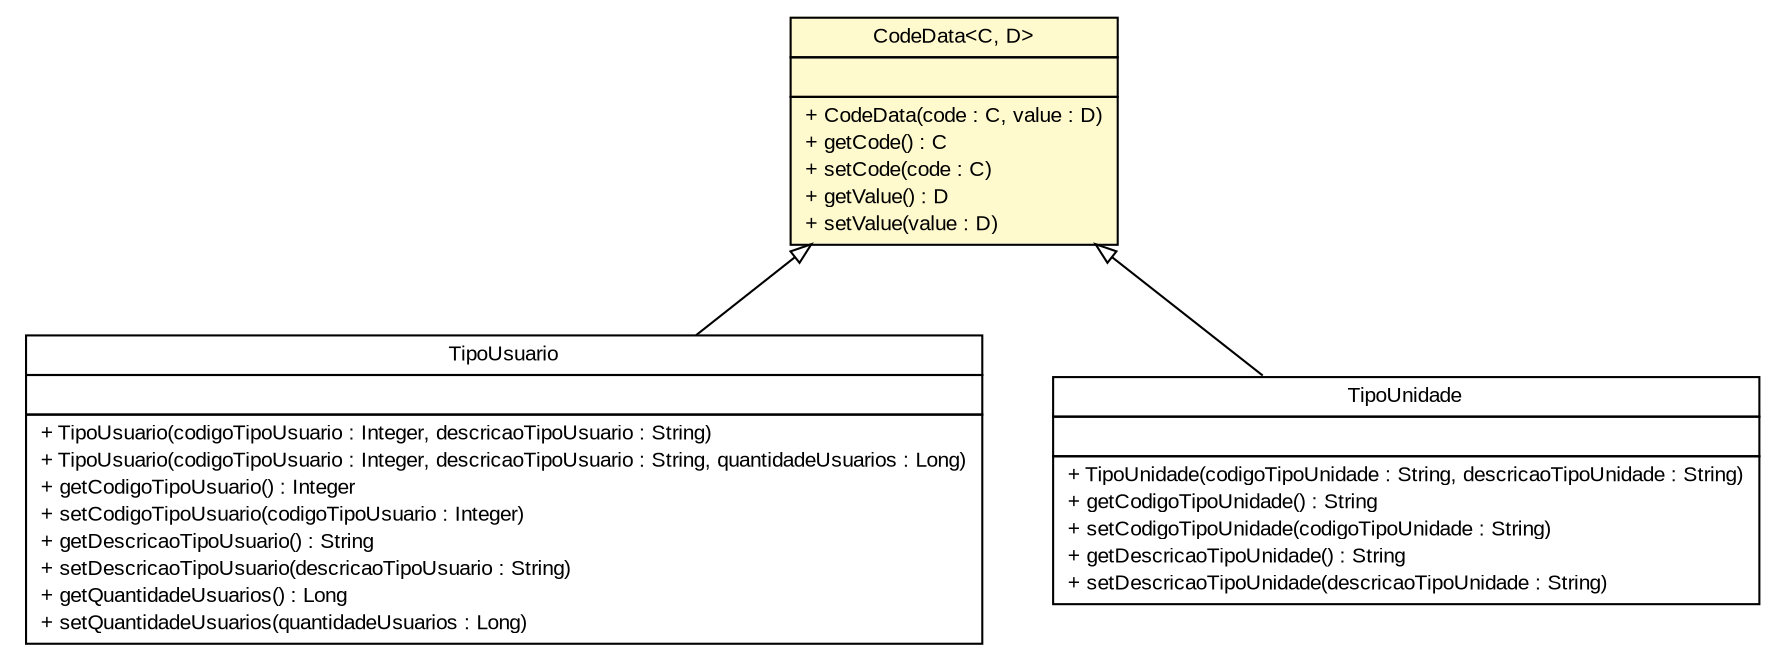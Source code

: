#!/usr/local/bin/dot
#
# Class diagram 
# Generated by UMLGraph version R5_6 (http://www.umlgraph.org/)
#

digraph G {
	edge [fontname="arial",fontsize=10,labelfontname="arial",labelfontsize=10];
	node [fontname="arial",fontsize=10,shape=plaintext];
	nodesep=0.25;
	ranksep=0.5;
	// br.gov.to.sefaz.persistence.domain.CodeData<C, D>
	c331556 [label=<<table title="br.gov.to.sefaz.persistence.domain.CodeData" border="0" cellborder="1" cellspacing="0" cellpadding="2" port="p" bgcolor="lemonChiffon" href="./CodeData.html">
		<tr><td><table border="0" cellspacing="0" cellpadding="1">
<tr><td align="center" balign="center"> CodeData&lt;C, D&gt; </td></tr>
		</table></td></tr>
		<tr><td><table border="0" cellspacing="0" cellpadding="1">
<tr><td align="left" balign="left">  </td></tr>
		</table></td></tr>
		<tr><td><table border="0" cellspacing="0" cellpadding="1">
<tr><td align="left" balign="left"> + CodeData(code : C, value : D) </td></tr>
<tr><td align="left" balign="left"> + getCode() : C </td></tr>
<tr><td align="left" balign="left"> + setCode(code : C) </td></tr>
<tr><td align="left" balign="left"> + getValue() : D </td></tr>
<tr><td align="left" balign="left"> + setValue(value : D) </td></tr>
		</table></td></tr>
		</table>>, URL="./CodeData.html", fontname="arial", fontcolor="black", fontsize=10.0];
	// br.gov.to.sefaz.seg.persistence.domain.TipoUsuario
	c331894 [label=<<table title="br.gov.to.sefaz.seg.persistence.domain.TipoUsuario" border="0" cellborder="1" cellspacing="0" cellpadding="2" port="p" href="../../seg/persistence/domain/TipoUsuario.html">
		<tr><td><table border="0" cellspacing="0" cellpadding="1">
<tr><td align="center" balign="center"> TipoUsuario </td></tr>
		</table></td></tr>
		<tr><td><table border="0" cellspacing="0" cellpadding="1">
<tr><td align="left" balign="left">  </td></tr>
		</table></td></tr>
		<tr><td><table border="0" cellspacing="0" cellpadding="1">
<tr><td align="left" balign="left"> + TipoUsuario(codigoTipoUsuario : Integer, descricaoTipoUsuario : String) </td></tr>
<tr><td align="left" balign="left"> + TipoUsuario(codigoTipoUsuario : Integer, descricaoTipoUsuario : String, quantidadeUsuarios : Long) </td></tr>
<tr><td align="left" balign="left"> + getCodigoTipoUsuario() : Integer </td></tr>
<tr><td align="left" balign="left"> + setCodigoTipoUsuario(codigoTipoUsuario : Integer) </td></tr>
<tr><td align="left" balign="left"> + getDescricaoTipoUsuario() : String </td></tr>
<tr><td align="left" balign="left"> + setDescricaoTipoUsuario(descricaoTipoUsuario : String) </td></tr>
<tr><td align="left" balign="left"> + getQuantidadeUsuarios() : Long </td></tr>
<tr><td align="left" balign="left"> + setQuantidadeUsuarios(quantidadeUsuarios : Long) </td></tr>
		</table></td></tr>
		</table>>, URL="../../seg/persistence/domain/TipoUsuario.html", fontname="arial", fontcolor="black", fontsize=10.0];
	// br.gov.to.sefaz.seg.persistence.domain.TipoUnidade
	c331895 [label=<<table title="br.gov.to.sefaz.seg.persistence.domain.TipoUnidade" border="0" cellborder="1" cellspacing="0" cellpadding="2" port="p" href="../../seg/persistence/domain/TipoUnidade.html">
		<tr><td><table border="0" cellspacing="0" cellpadding="1">
<tr><td align="center" balign="center"> TipoUnidade </td></tr>
		</table></td></tr>
		<tr><td><table border="0" cellspacing="0" cellpadding="1">
<tr><td align="left" balign="left">  </td></tr>
		</table></td></tr>
		<tr><td><table border="0" cellspacing="0" cellpadding="1">
<tr><td align="left" balign="left"> + TipoUnidade(codigoTipoUnidade : String, descricaoTipoUnidade : String) </td></tr>
<tr><td align="left" balign="left"> + getCodigoTipoUnidade() : String </td></tr>
<tr><td align="left" balign="left"> + setCodigoTipoUnidade(codigoTipoUnidade : String) </td></tr>
<tr><td align="left" balign="left"> + getDescricaoTipoUnidade() : String </td></tr>
<tr><td align="left" balign="left"> + setDescricaoTipoUnidade(descricaoTipoUnidade : String) </td></tr>
		</table></td></tr>
		</table>>, URL="../../seg/persistence/domain/TipoUnidade.html", fontname="arial", fontcolor="black", fontsize=10.0];
	//br.gov.to.sefaz.seg.persistence.domain.TipoUsuario extends br.gov.to.sefaz.persistence.domain.CodeData<java.lang.Integer, java.lang.String>
	c331556:p -> c331894:p [dir=back,arrowtail=empty];
	//br.gov.to.sefaz.seg.persistence.domain.TipoUnidade extends br.gov.to.sefaz.persistence.domain.CodeData<java.lang.String, java.lang.String>
	c331556:p -> c331895:p [dir=back,arrowtail=empty];
}

